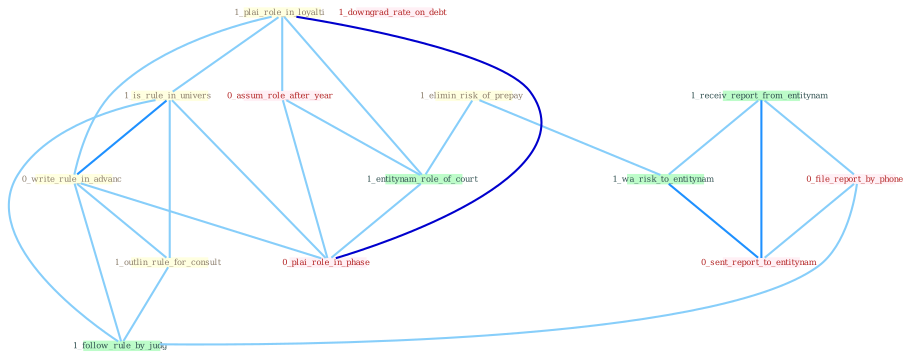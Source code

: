 Graph G{ 
    node
    [shape=polygon,style=filled,width=.5,height=.06,color="#BDFCC9",fixedsize=true,fontsize=4,
    fontcolor="#2f4f4f"];
    {node
    [color="#ffffe0", fontcolor="#8b7d6b"] "1_elimin_risk_of_prepay " "1_plai_role_in_loyalti " "1_is_rule_in_univers " "0_write_rule_in_advanc " "1_outlin_rule_for_consult "}
{node [color="#fff0f5", fontcolor="#b22222"] "0_assum_role_after_year " "0_file_report_by_phone " "1_downgrad_rate_on_debt " "0_sent_report_to_entitynam " "0_plai_role_in_phase "}
edge [color="#B0E2FF"];

	"1_elimin_risk_of_prepay " -- "1_entitynam_role_of_court " [w="1", color="#87cefa" ];
	"1_elimin_risk_of_prepay " -- "1_wa_risk_to_entitynam " [w="1", color="#87cefa" ];
	"1_plai_role_in_loyalti " -- "1_is_rule_in_univers " [w="1", color="#87cefa" ];
	"1_plai_role_in_loyalti " -- "0_write_rule_in_advanc " [w="1", color="#87cefa" ];
	"1_plai_role_in_loyalti " -- "0_assum_role_after_year " [w="1", color="#87cefa" ];
	"1_plai_role_in_loyalti " -- "1_entitynam_role_of_court " [w="1", color="#87cefa" ];
	"1_plai_role_in_loyalti " -- "0_plai_role_in_phase " [w="3", color="#0000cd" , len=0.6];
	"1_is_rule_in_univers " -- "0_write_rule_in_advanc " [w="2", color="#1e90ff" , len=0.8];
	"1_is_rule_in_univers " -- "1_outlin_rule_for_consult " [w="1", color="#87cefa" ];
	"1_is_rule_in_univers " -- "1_follow_rule_by_judg " [w="1", color="#87cefa" ];
	"1_is_rule_in_univers " -- "0_plai_role_in_phase " [w="1", color="#87cefa" ];
	"0_write_rule_in_advanc " -- "1_outlin_rule_for_consult " [w="1", color="#87cefa" ];
	"0_write_rule_in_advanc " -- "1_follow_rule_by_judg " [w="1", color="#87cefa" ];
	"0_write_rule_in_advanc " -- "0_plai_role_in_phase " [w="1", color="#87cefa" ];
	"1_outlin_rule_for_consult " -- "1_follow_rule_by_judg " [w="1", color="#87cefa" ];
	"1_receiv_report_from_entitynam " -- "0_file_report_by_phone " [w="1", color="#87cefa" ];
	"1_receiv_report_from_entitynam " -- "1_wa_risk_to_entitynam " [w="1", color="#87cefa" ];
	"1_receiv_report_from_entitynam " -- "0_sent_report_to_entitynam " [w="2", color="#1e90ff" , len=0.8];
	"0_assum_role_after_year " -- "1_entitynam_role_of_court " [w="1", color="#87cefa" ];
	"0_assum_role_after_year " -- "0_plai_role_in_phase " [w="1", color="#87cefa" ];
	"1_entitynam_role_of_court " -- "0_plai_role_in_phase " [w="1", color="#87cefa" ];
	"0_file_report_by_phone " -- "1_follow_rule_by_judg " [w="1", color="#87cefa" ];
	"0_file_report_by_phone " -- "0_sent_report_to_entitynam " [w="1", color="#87cefa" ];
	"1_wa_risk_to_entitynam " -- "0_sent_report_to_entitynam " [w="2", color="#1e90ff" , len=0.8];
}